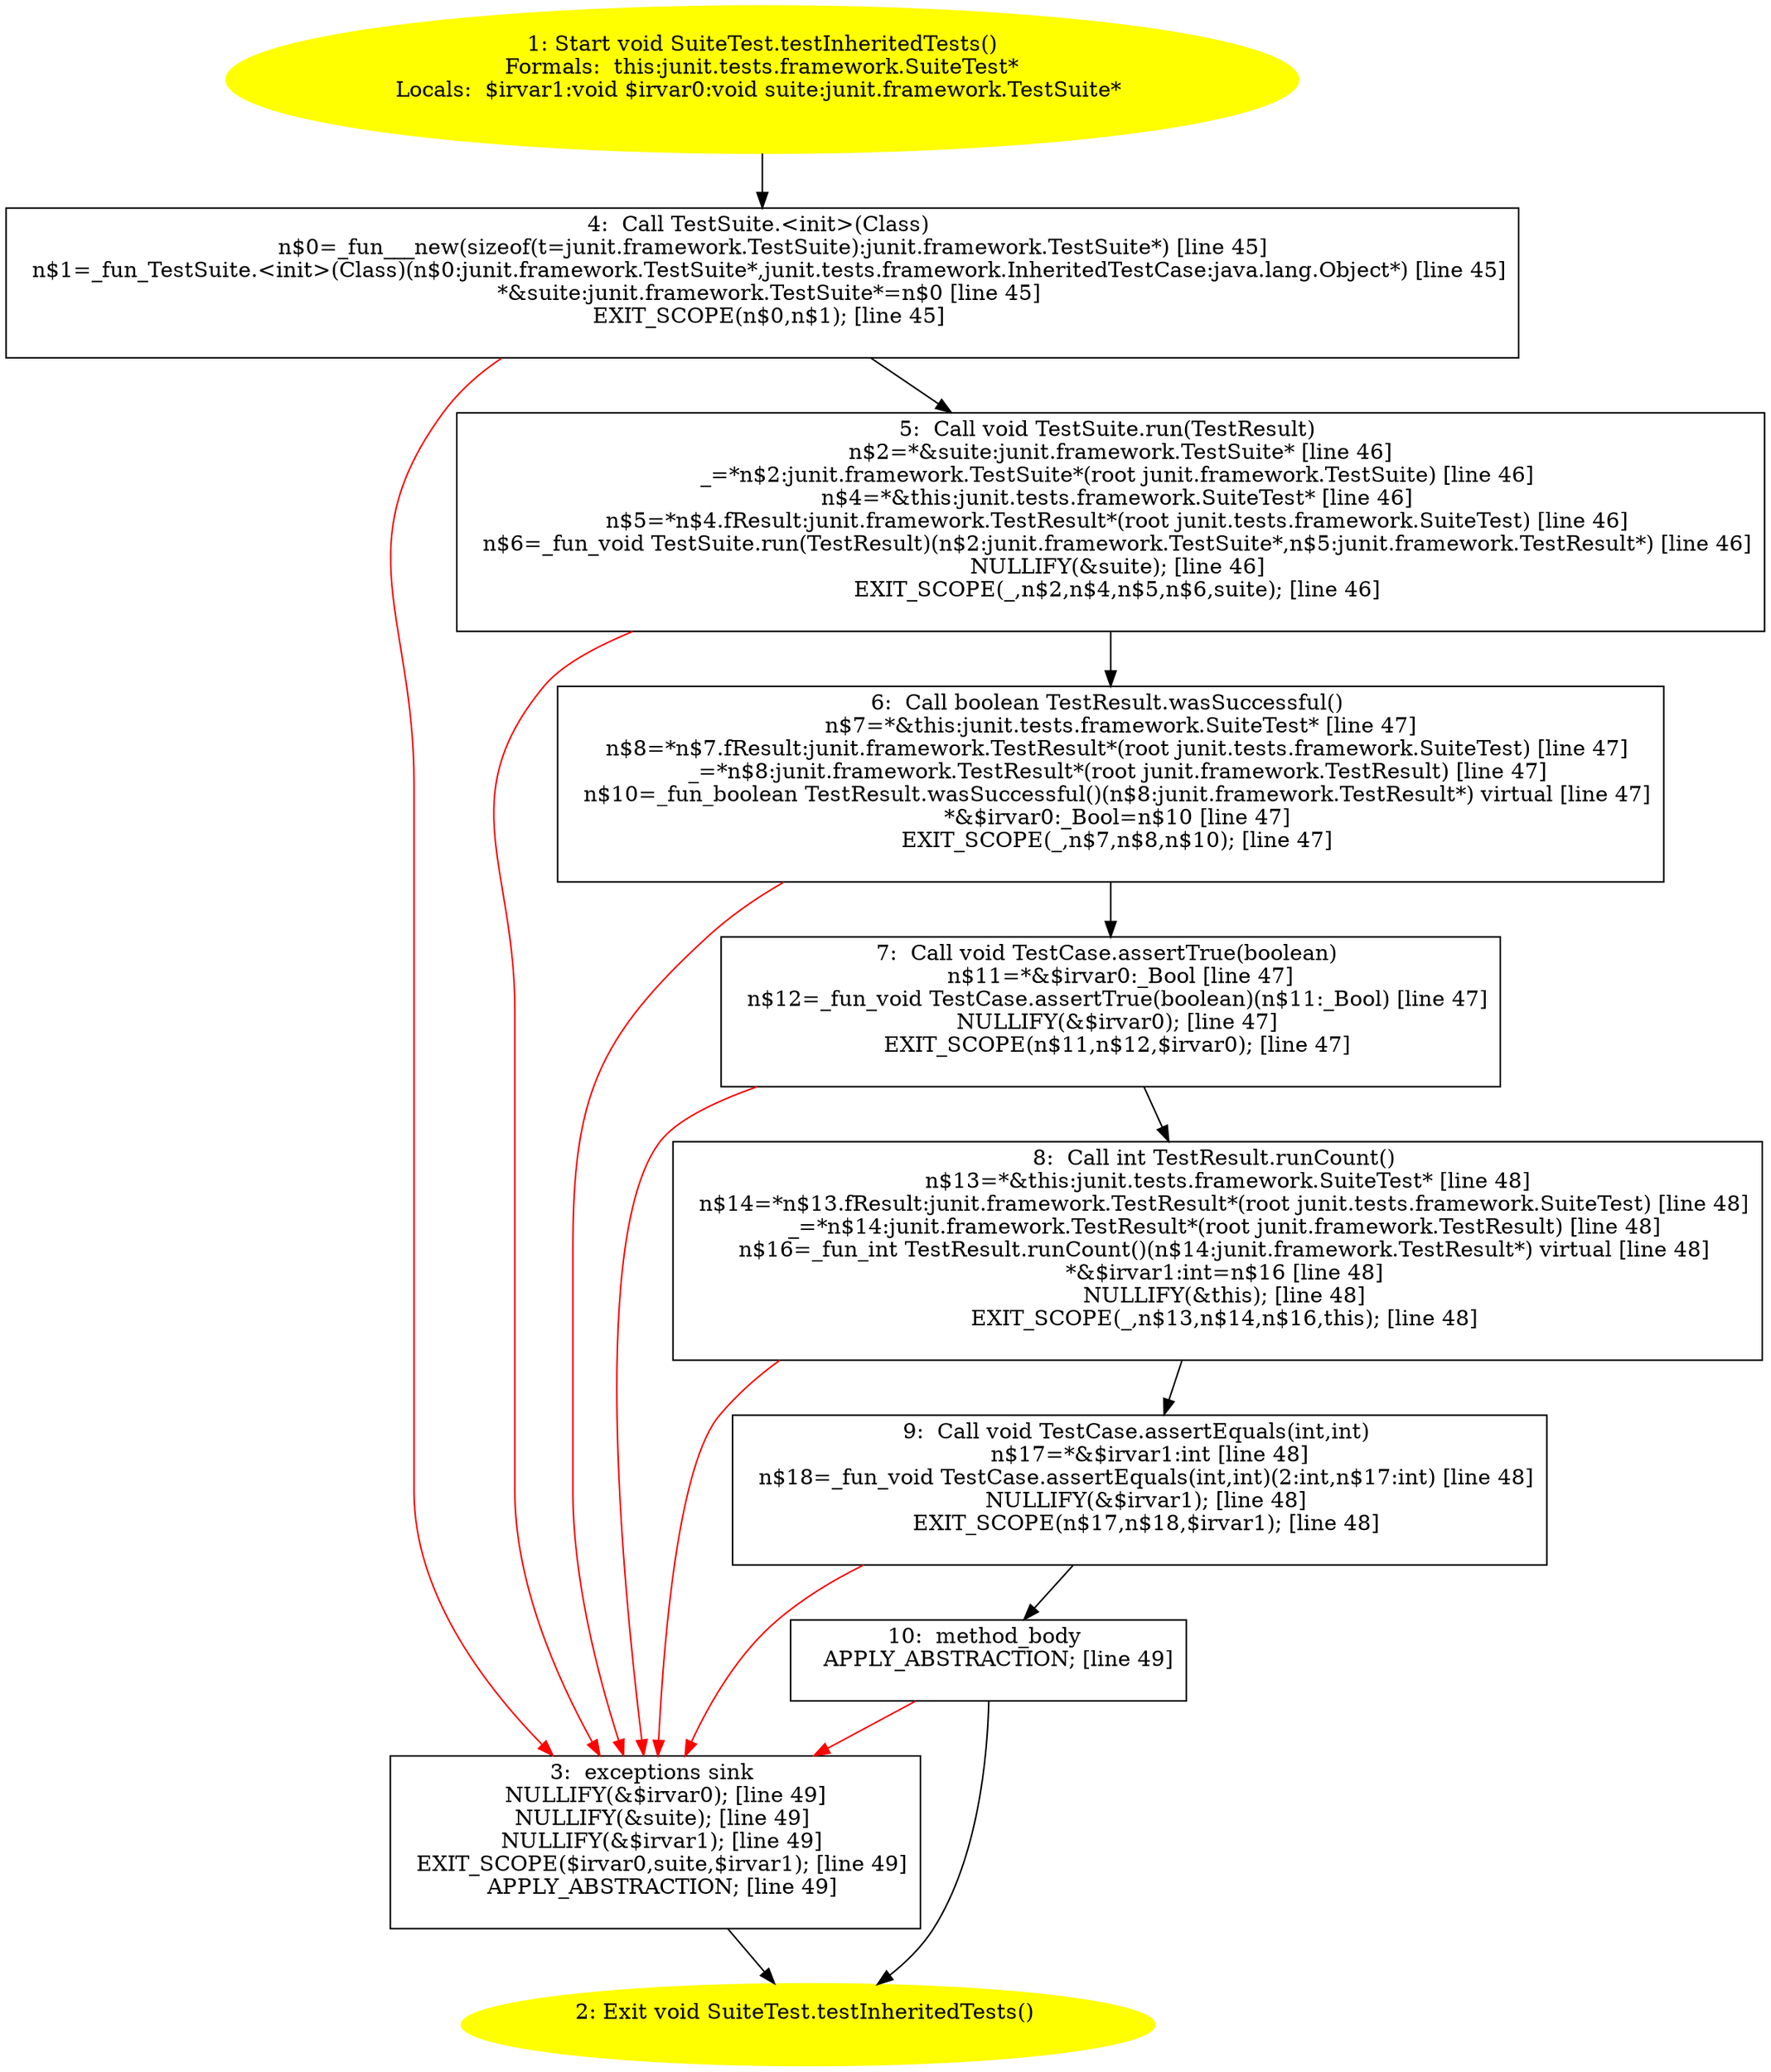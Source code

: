 /* @generated */
digraph cfg {
"junit.tests.framework.SuiteTest.testInheritedTests():void.587bf65681ab09a0e07e8446e77314d5_1" [label="1: Start void SuiteTest.testInheritedTests()\nFormals:  this:junit.tests.framework.SuiteTest*\nLocals:  $irvar1:void $irvar0:void suite:junit.framework.TestSuite* \n  " color=yellow style=filled]
	

	 "junit.tests.framework.SuiteTest.testInheritedTests():void.587bf65681ab09a0e07e8446e77314d5_1" -> "junit.tests.framework.SuiteTest.testInheritedTests():void.587bf65681ab09a0e07e8446e77314d5_4" ;
"junit.tests.framework.SuiteTest.testInheritedTests():void.587bf65681ab09a0e07e8446e77314d5_2" [label="2: Exit void SuiteTest.testInheritedTests() \n  " color=yellow style=filled]
	

"junit.tests.framework.SuiteTest.testInheritedTests():void.587bf65681ab09a0e07e8446e77314d5_3" [label="3:  exceptions sink \n   NULLIFY(&$irvar0); [line 49]\n  NULLIFY(&suite); [line 49]\n  NULLIFY(&$irvar1); [line 49]\n  EXIT_SCOPE($irvar0,suite,$irvar1); [line 49]\n  APPLY_ABSTRACTION; [line 49]\n " shape="box"]
	

	 "junit.tests.framework.SuiteTest.testInheritedTests():void.587bf65681ab09a0e07e8446e77314d5_3" -> "junit.tests.framework.SuiteTest.testInheritedTests():void.587bf65681ab09a0e07e8446e77314d5_2" ;
"junit.tests.framework.SuiteTest.testInheritedTests():void.587bf65681ab09a0e07e8446e77314d5_4" [label="4:  Call TestSuite.<init>(Class) \n   n$0=_fun___new(sizeof(t=junit.framework.TestSuite):junit.framework.TestSuite*) [line 45]\n  n$1=_fun_TestSuite.<init>(Class)(n$0:junit.framework.TestSuite*,junit.tests.framework.InheritedTestCase:java.lang.Object*) [line 45]\n  *&suite:junit.framework.TestSuite*=n$0 [line 45]\n  EXIT_SCOPE(n$0,n$1); [line 45]\n " shape="box"]
	

	 "junit.tests.framework.SuiteTest.testInheritedTests():void.587bf65681ab09a0e07e8446e77314d5_4" -> "junit.tests.framework.SuiteTest.testInheritedTests():void.587bf65681ab09a0e07e8446e77314d5_5" ;
	 "junit.tests.framework.SuiteTest.testInheritedTests():void.587bf65681ab09a0e07e8446e77314d5_4" -> "junit.tests.framework.SuiteTest.testInheritedTests():void.587bf65681ab09a0e07e8446e77314d5_3" [color="red" ];
"junit.tests.framework.SuiteTest.testInheritedTests():void.587bf65681ab09a0e07e8446e77314d5_5" [label="5:  Call void TestSuite.run(TestResult) \n   n$2=*&suite:junit.framework.TestSuite* [line 46]\n  _=*n$2:junit.framework.TestSuite*(root junit.framework.TestSuite) [line 46]\n  n$4=*&this:junit.tests.framework.SuiteTest* [line 46]\n  n$5=*n$4.fResult:junit.framework.TestResult*(root junit.tests.framework.SuiteTest) [line 46]\n  n$6=_fun_void TestSuite.run(TestResult)(n$2:junit.framework.TestSuite*,n$5:junit.framework.TestResult*) [line 46]\n  NULLIFY(&suite); [line 46]\n  EXIT_SCOPE(_,n$2,n$4,n$5,n$6,suite); [line 46]\n " shape="box"]
	

	 "junit.tests.framework.SuiteTest.testInheritedTests():void.587bf65681ab09a0e07e8446e77314d5_5" -> "junit.tests.framework.SuiteTest.testInheritedTests():void.587bf65681ab09a0e07e8446e77314d5_6" ;
	 "junit.tests.framework.SuiteTest.testInheritedTests():void.587bf65681ab09a0e07e8446e77314d5_5" -> "junit.tests.framework.SuiteTest.testInheritedTests():void.587bf65681ab09a0e07e8446e77314d5_3" [color="red" ];
"junit.tests.framework.SuiteTest.testInheritedTests():void.587bf65681ab09a0e07e8446e77314d5_6" [label="6:  Call boolean TestResult.wasSuccessful() \n   n$7=*&this:junit.tests.framework.SuiteTest* [line 47]\n  n$8=*n$7.fResult:junit.framework.TestResult*(root junit.tests.framework.SuiteTest) [line 47]\n  _=*n$8:junit.framework.TestResult*(root junit.framework.TestResult) [line 47]\n  n$10=_fun_boolean TestResult.wasSuccessful()(n$8:junit.framework.TestResult*) virtual [line 47]\n  *&$irvar0:_Bool=n$10 [line 47]\n  EXIT_SCOPE(_,n$7,n$8,n$10); [line 47]\n " shape="box"]
	

	 "junit.tests.framework.SuiteTest.testInheritedTests():void.587bf65681ab09a0e07e8446e77314d5_6" -> "junit.tests.framework.SuiteTest.testInheritedTests():void.587bf65681ab09a0e07e8446e77314d5_7" ;
	 "junit.tests.framework.SuiteTest.testInheritedTests():void.587bf65681ab09a0e07e8446e77314d5_6" -> "junit.tests.framework.SuiteTest.testInheritedTests():void.587bf65681ab09a0e07e8446e77314d5_3" [color="red" ];
"junit.tests.framework.SuiteTest.testInheritedTests():void.587bf65681ab09a0e07e8446e77314d5_7" [label="7:  Call void TestCase.assertTrue(boolean) \n   n$11=*&$irvar0:_Bool [line 47]\n  n$12=_fun_void TestCase.assertTrue(boolean)(n$11:_Bool) [line 47]\n  NULLIFY(&$irvar0); [line 47]\n  EXIT_SCOPE(n$11,n$12,$irvar0); [line 47]\n " shape="box"]
	

	 "junit.tests.framework.SuiteTest.testInheritedTests():void.587bf65681ab09a0e07e8446e77314d5_7" -> "junit.tests.framework.SuiteTest.testInheritedTests():void.587bf65681ab09a0e07e8446e77314d5_8" ;
	 "junit.tests.framework.SuiteTest.testInheritedTests():void.587bf65681ab09a0e07e8446e77314d5_7" -> "junit.tests.framework.SuiteTest.testInheritedTests():void.587bf65681ab09a0e07e8446e77314d5_3" [color="red" ];
"junit.tests.framework.SuiteTest.testInheritedTests():void.587bf65681ab09a0e07e8446e77314d5_8" [label="8:  Call int TestResult.runCount() \n   n$13=*&this:junit.tests.framework.SuiteTest* [line 48]\n  n$14=*n$13.fResult:junit.framework.TestResult*(root junit.tests.framework.SuiteTest) [line 48]\n  _=*n$14:junit.framework.TestResult*(root junit.framework.TestResult) [line 48]\n  n$16=_fun_int TestResult.runCount()(n$14:junit.framework.TestResult*) virtual [line 48]\n  *&$irvar1:int=n$16 [line 48]\n  NULLIFY(&this); [line 48]\n  EXIT_SCOPE(_,n$13,n$14,n$16,this); [line 48]\n " shape="box"]
	

	 "junit.tests.framework.SuiteTest.testInheritedTests():void.587bf65681ab09a0e07e8446e77314d5_8" -> "junit.tests.framework.SuiteTest.testInheritedTests():void.587bf65681ab09a0e07e8446e77314d5_9" ;
	 "junit.tests.framework.SuiteTest.testInheritedTests():void.587bf65681ab09a0e07e8446e77314d5_8" -> "junit.tests.framework.SuiteTest.testInheritedTests():void.587bf65681ab09a0e07e8446e77314d5_3" [color="red" ];
"junit.tests.framework.SuiteTest.testInheritedTests():void.587bf65681ab09a0e07e8446e77314d5_9" [label="9:  Call void TestCase.assertEquals(int,int) \n   n$17=*&$irvar1:int [line 48]\n  n$18=_fun_void TestCase.assertEquals(int,int)(2:int,n$17:int) [line 48]\n  NULLIFY(&$irvar1); [line 48]\n  EXIT_SCOPE(n$17,n$18,$irvar1); [line 48]\n " shape="box"]
	

	 "junit.tests.framework.SuiteTest.testInheritedTests():void.587bf65681ab09a0e07e8446e77314d5_9" -> "junit.tests.framework.SuiteTest.testInheritedTests():void.587bf65681ab09a0e07e8446e77314d5_10" ;
	 "junit.tests.framework.SuiteTest.testInheritedTests():void.587bf65681ab09a0e07e8446e77314d5_9" -> "junit.tests.framework.SuiteTest.testInheritedTests():void.587bf65681ab09a0e07e8446e77314d5_3" [color="red" ];
"junit.tests.framework.SuiteTest.testInheritedTests():void.587bf65681ab09a0e07e8446e77314d5_10" [label="10:  method_body \n   APPLY_ABSTRACTION; [line 49]\n " shape="box"]
	

	 "junit.tests.framework.SuiteTest.testInheritedTests():void.587bf65681ab09a0e07e8446e77314d5_10" -> "junit.tests.framework.SuiteTest.testInheritedTests():void.587bf65681ab09a0e07e8446e77314d5_2" ;
	 "junit.tests.framework.SuiteTest.testInheritedTests():void.587bf65681ab09a0e07e8446e77314d5_10" -> "junit.tests.framework.SuiteTest.testInheritedTests():void.587bf65681ab09a0e07e8446e77314d5_3" [color="red" ];
}
